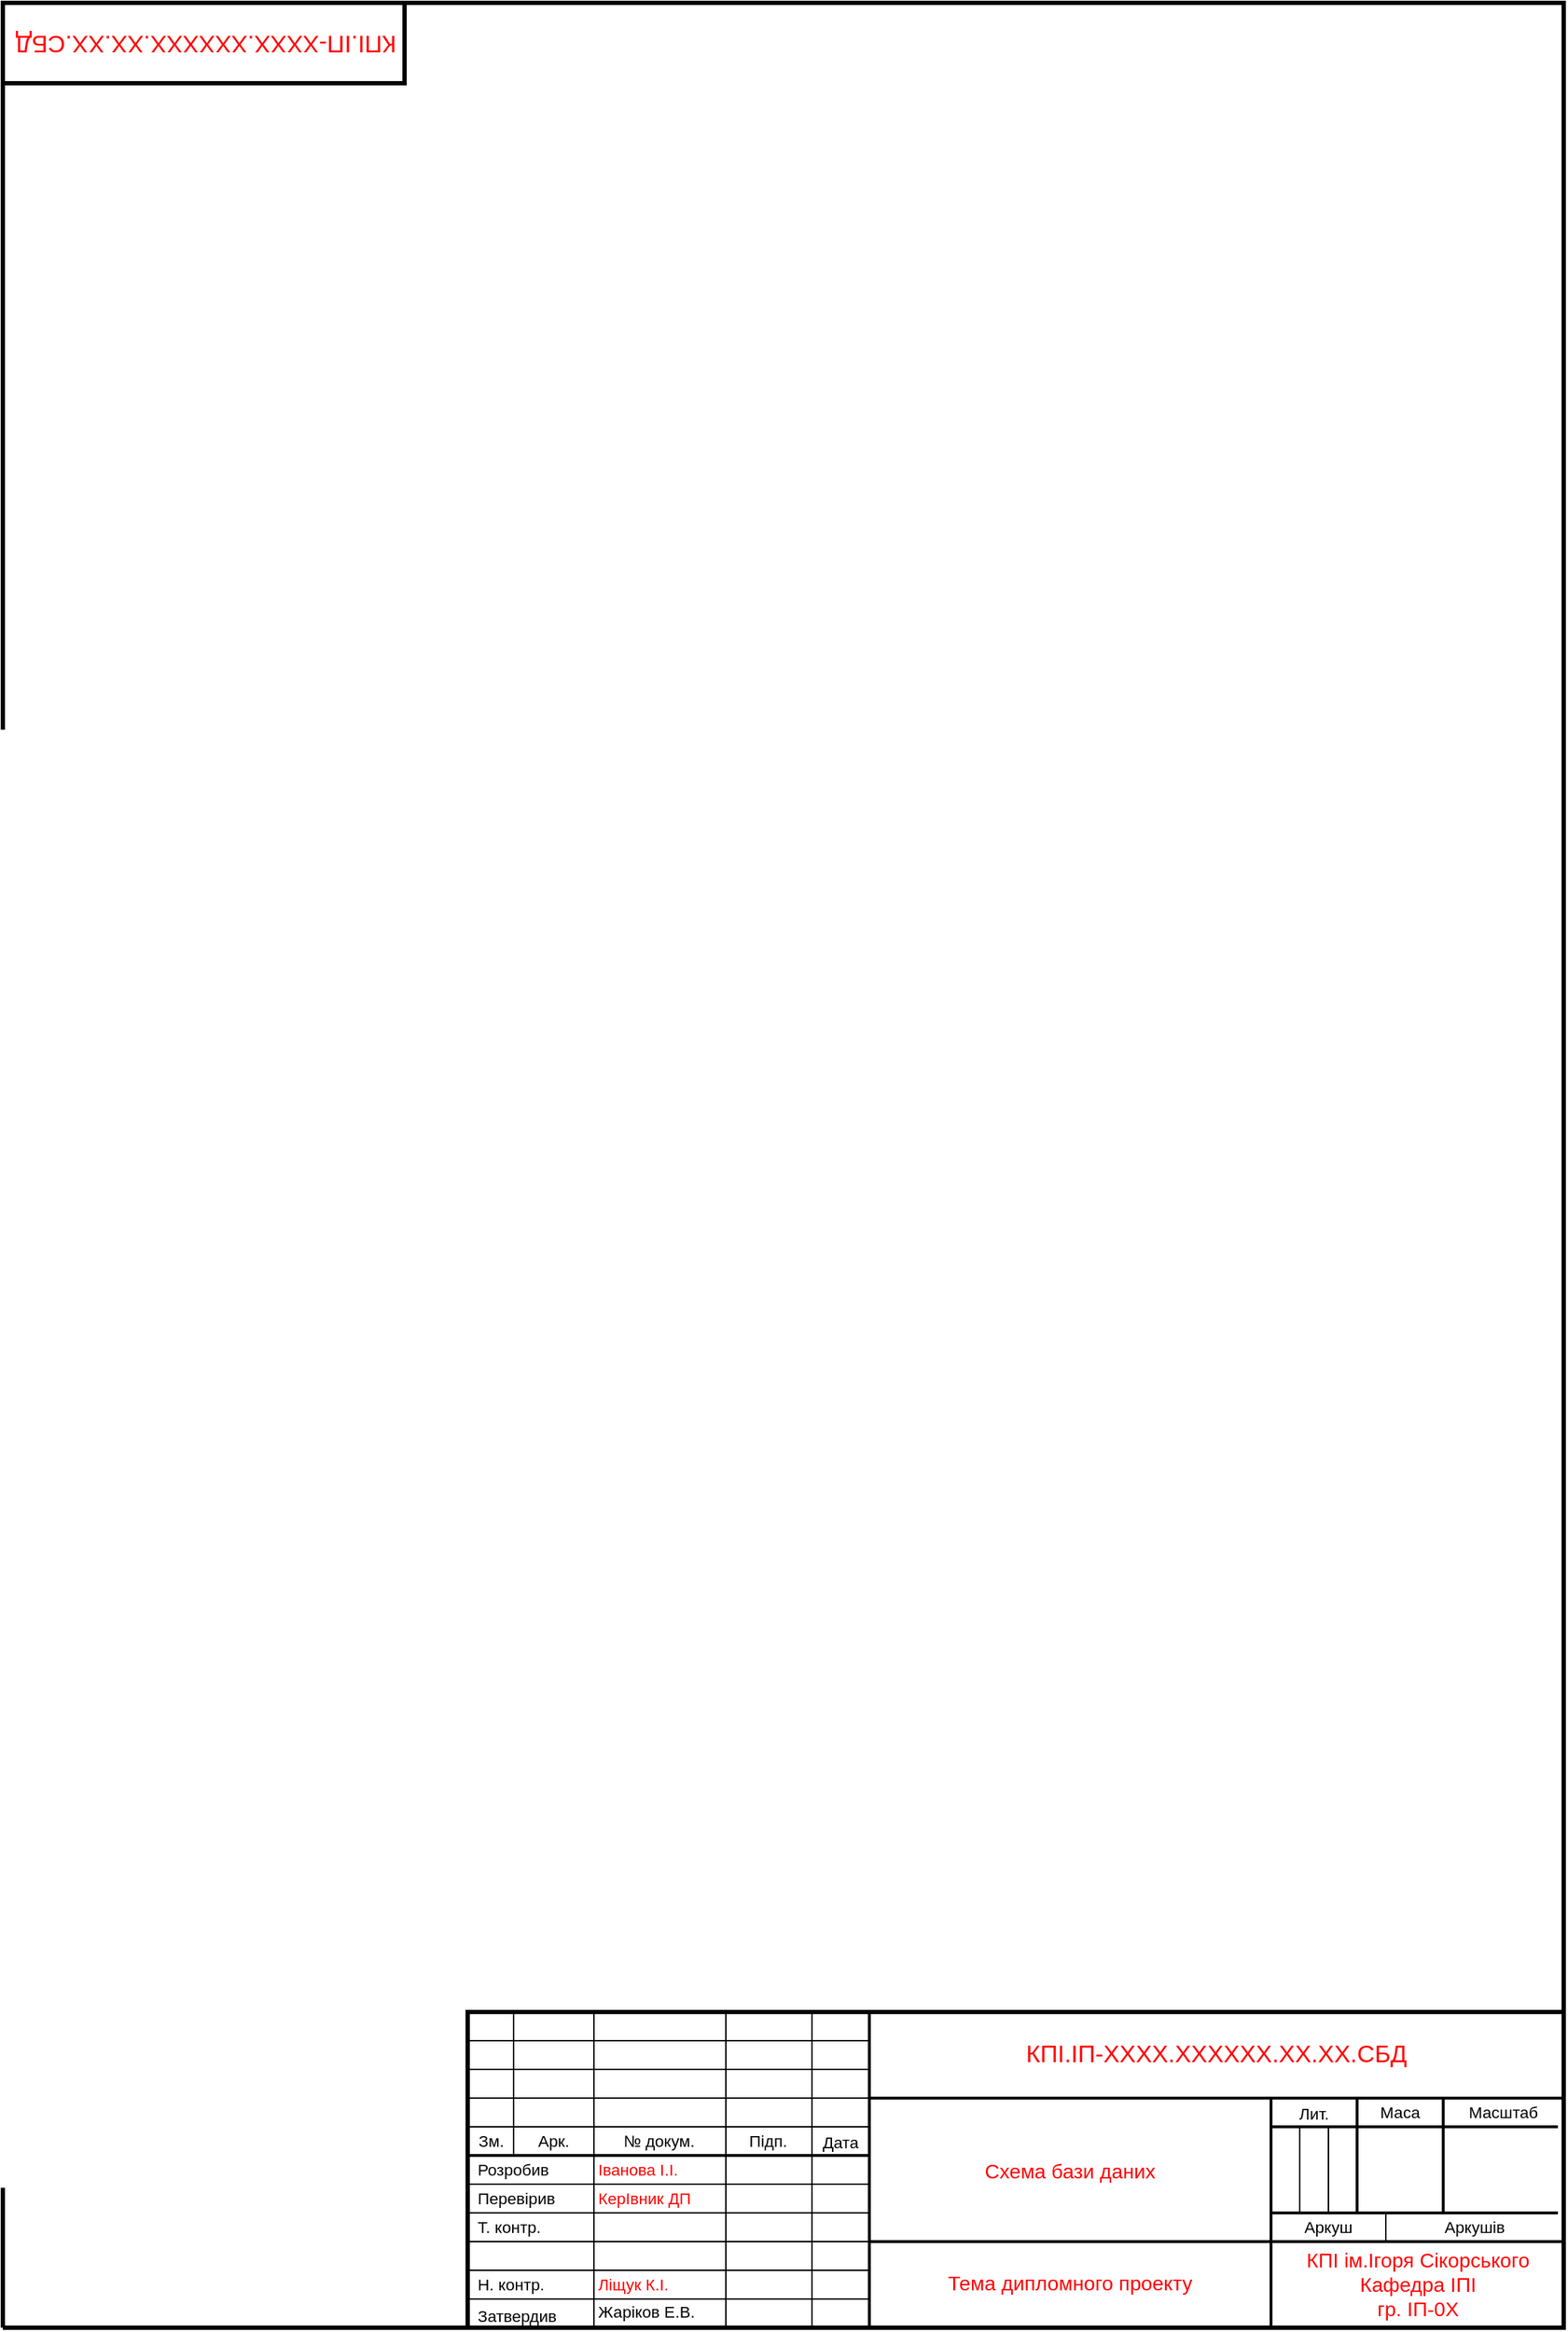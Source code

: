 <mxfile version="21.5.0" type="device">
  <diagram name="Page-1" id="Page-1">
    <mxGraphModel dx="-133" dy="614" grid="1" gridSize="10" guides="1" tooltips="1" connect="1" arrows="1" fold="1" page="1" pageScale="1" pageWidth="1169" pageHeight="1654" background="#ffffff" math="0" shadow="0">
      <root>
        <mxCell id="0" />
        <mxCell id="1" parent="0" />
        <UserObject label="" tags="Фон" id="QlbCRqY5D0lggtRaTzDb-93">
          <mxCell style="vsdxID=52;fillColor=none;gradientColor=none;shape=stencil(nZBLDoAgDERP0z3SIyjew0SURgSD+Lu9kMZoXLhwN9O+tukAlrNpJg1SzDH4QW/URgNYgZTkjA4UkwJUgGXng+6DX1zLfmoymdXo17xh5zmRJ6Q42BWCfc2oJfdAr+Yv+AP9Cb7OJ3H/2JG1HNGz/84klThPVCc=);strokeColor=#000000;strokeWidth=3;points=[];labelBackgroundColor=none;rounded=0;html=1;whiteSpace=wrap;" parent="1" vertex="1">
            <mxGeometry x="1227" y="14" width="1088" height="1620" as="geometry" />
          </mxCell>
        </UserObject>
        <UserObject label="&lt;div style=&quot;font-size: 1px&quot;&gt;&lt;/div&gt;" tags="Фон" id="2">
          <mxCell style="verticalAlign=middle;align=center;overflow=width;vsdxID=2;fillColor=none;gradientColor=none;shape=stencil(nZBLDoAgDERP0z3SIyjew0SURgSD+Lu9kMZoXLhwN9O+tukAlrNpJg1SzDH4QW/URgNYgZTkjA4UkwJUgGXng+6DX1zLfmoymdXo17xh5zmRJ6Q42BWCfc2oJfdAr+Yv+AP9Cb7OJ3H/2JG1HNGz/84klThPVCc=);strokeColor=#000000;strokeWidth=3;spacingTop=-1;spacingBottom=-1;spacingLeft=-1;spacingRight=-1;points=[];labelBackgroundColor=none;rounded=0;html=1;whiteSpace=wrap;fontStyle=0" parent="1" vertex="1">
            <mxGeometry x="1551" y="1414" width="764" height="220" as="geometry" />
          </mxCell>
        </UserObject>
        <UserObject label="" tags="Фон" id="53">
          <mxCell style="vsdxID=3;edgeStyle=none;startArrow=none;endArrow=none;startSize=5;endSize=5;strokeWidth=2;strokeColor=#000000;spacingTop=-1;spacingBottom=-1;spacingLeft=-1;spacingRight=-1;verticalAlign=middle;html=1;labelBackgroundColor=none;rounded=0;fontStyle=0" parent="1" edge="1">
            <mxGeometry relative="1" as="geometry">
              <Array as="points" />
              <mxPoint x="2315" y="1474" as="sourcePoint" />
              <mxPoint x="1831" y="1474" as="targetPoint" />
            </mxGeometry>
          </mxCell>
        </UserObject>
        <mxCell id="54" value="&lt;div style=&quot;font-size: 1px&quot;&gt;&lt;/div&gt;" style="text;vsdxID=3;edgeStyle=none;startArrow=none;endArrow=none;startSize=5;endSize=5;strokeWidth=2;strokeColor=none;spacingTop=-1;spacingBottom=-1;spacingLeft=-1;spacingRight=-1;verticalAlign=middle;html=1;labelBackgroundColor=none;rounded=0;align=center;overflow=width;fillColor=none;gradientColor=none;whiteSpace=wrap;;html=1;;rotation=0;fontStyle=0" parent="53" vertex="1">
          <mxGeometry width="484" height="1" relative="1" as="geometry">
            <mxPoint x="-242" y="-0.5" as="offset" />
          </mxGeometry>
        </mxCell>
        <UserObject label="" tags="Фон" id="55">
          <mxCell style="vsdxID=4;edgeStyle=none;startArrow=none;endArrow=none;startSize=5;endSize=5;strokeWidth=2;strokeColor=#000000;spacingTop=-1;spacingBottom=-1;spacingLeft=-1;spacingRight=-1;verticalAlign=middle;html=1;labelBackgroundColor=none;rounded=0;fontStyle=0" parent="1" edge="1">
            <mxGeometry relative="1" as="geometry">
              <Array as="points" />
              <mxPoint x="1831" y="1414" as="sourcePoint" />
              <mxPoint x="1831" y="1634" as="targetPoint" />
            </mxGeometry>
          </mxCell>
        </UserObject>
        <mxCell id="56" value="&lt;div style=&quot;font-size: 1px&quot;&gt;&lt;/div&gt;" style="text;vsdxID=4;edgeStyle=none;startArrow=none;endArrow=none;startSize=5;endSize=5;strokeWidth=2;strokeColor=none;spacingTop=-1;spacingBottom=-1;spacingLeft=-1;spacingRight=-1;verticalAlign=middle;html=1;labelBackgroundColor=none;rounded=0;align=center;overflow=width;fillColor=none;gradientColor=none;whiteSpace=wrap;;html=1;;rotation=270;fontStyle=0" parent="55" vertex="1">
          <mxGeometry width="220" height="1" relative="1" as="geometry">
            <mxPoint x="-110" y="-0.5" as="offset" />
          </mxGeometry>
        </mxCell>
        <UserObject label="&lt;div style=&quot;font-size: 1px&quot;&gt;&lt;/div&gt;" tags="Фон" id="57">
          <mxCell style="vsdxID=5;edgeStyle=none;startArrow=none;endArrow=none;startSize=5;endSize=5;strokeWidth=2;strokeColor=#000000;spacingTop=-1;spacingBottom=-1;spacingLeft=-1;spacingRight=-1;verticalAlign=middle;html=1;labelBackgroundColor=none;rounded=0;align=center;overflow=width;fontStyle=0" parent="1" edge="1">
            <mxGeometry relative="1" as="geometry">
              <mxPoint as="offset" />
              <Array as="points" />
              <mxPoint x="1831" y="1574" as="sourcePoint" />
              <mxPoint x="2315" y="1574" as="targetPoint" />
            </mxGeometry>
          </mxCell>
        </UserObject>
        <UserObject label="" tags="Фон" id="58">
          <mxCell style="vsdxID=6;edgeStyle=none;startArrow=none;endArrow=none;startSize=5;endSize=5;strokeWidth=2;strokeColor=#000000;spacingTop=-1;spacingBottom=-1;spacingLeft=-1;spacingRight=-1;verticalAlign=middle;html=1;labelBackgroundColor=none;rounded=0;fontStyle=0" parent="1" edge="1">
            <mxGeometry relative="1" as="geometry">
              <Array as="points" />
              <mxPoint x="2111" y="1474" as="sourcePoint" />
              <mxPoint x="2111" y="1634" as="targetPoint" />
            </mxGeometry>
          </mxCell>
        </UserObject>
        <mxCell id="59" value="&lt;div style=&quot;font-size: 1px&quot;&gt;&lt;/div&gt;" style="text;vsdxID=6;edgeStyle=none;startArrow=none;endArrow=none;startSize=5;endSize=5;strokeWidth=2;strokeColor=none;spacingTop=-1;spacingBottom=-1;spacingLeft=-1;spacingRight=-1;verticalAlign=middle;html=1;labelBackgroundColor=none;rounded=0;align=center;overflow=width;fillColor=none;gradientColor=none;whiteSpace=wrap;;html=1;;rotation=270;fontStyle=0" parent="58" vertex="1">
          <mxGeometry width="160" height="1" relative="1" as="geometry">
            <mxPoint x="-80" y="-0.5" as="offset" />
          </mxGeometry>
        </mxCell>
        <UserObject label="&lt;div style=&quot;font-size: 1px&quot;&gt;&lt;/div&gt;" tags="Фон" id="60">
          <mxCell style="vsdxID=7;edgeStyle=none;startArrow=none;endArrow=none;startSize=5;endSize=5;strokeWidth=2;strokeColor=#000000;spacingTop=-1;spacingBottom=-1;spacingLeft=-1;spacingRight=-1;verticalAlign=middle;html=1;labelBackgroundColor=none;rounded=0;align=center;overflow=width;fontStyle=0" parent="1" edge="1">
            <mxGeometry relative="1" as="geometry">
              <mxPoint as="offset" />
              <Array as="points" />
              <mxPoint x="2111" y="1494" as="sourcePoint" />
              <mxPoint x="2311" y="1494" as="targetPoint" />
            </mxGeometry>
          </mxCell>
        </UserObject>
        <UserObject label="&lt;div style=&quot;font-size: 1px&quot;&gt;&lt;/div&gt;" tags="Фон" id="61">
          <mxCell style="vsdxID=8;edgeStyle=none;startArrow=none;endArrow=none;startSize=5;endSize=5;strokeWidth=2;strokeColor=#000000;spacingTop=-1;spacingBottom=-1;spacingLeft=-1;spacingRight=-1;verticalAlign=middle;html=1;labelBackgroundColor=none;rounded=0;align=center;overflow=width;fontStyle=0" parent="1" edge="1">
            <mxGeometry relative="1" as="geometry">
              <mxPoint as="offset" />
              <Array as="points" />
              <mxPoint x="2111" y="1554" as="sourcePoint" />
              <mxPoint x="2311" y="1554" as="targetPoint" />
            </mxGeometry>
          </mxCell>
        </UserObject>
        <UserObject label="" tags="Фон" id="62">
          <mxCell style="vsdxID=9;edgeStyle=none;startArrow=none;endArrow=none;startSize=5;endSize=5;strokeColor=#000000;spacingTop=-1;spacingBottom=-1;spacingLeft=-1;spacingRight=-1;verticalAlign=middle;html=1;labelBackgroundColor=none;rounded=0;fontStyle=0" parent="1" edge="1">
            <mxGeometry relative="1" as="geometry">
              <Array as="points" />
              <mxPoint x="2131" y="1494" as="sourcePoint" />
              <mxPoint x="2131" y="1554" as="targetPoint" />
            </mxGeometry>
          </mxCell>
        </UserObject>
        <mxCell id="63" value="&lt;div style=&quot;font-size: 1px&quot;&gt;&lt;/div&gt;" style="text;vsdxID=9;edgeStyle=none;startArrow=none;endArrow=none;startSize=5;endSize=5;strokeColor=none;spacingTop=-1;spacingBottom=-1;spacingLeft=-1;spacingRight=-1;verticalAlign=middle;html=1;labelBackgroundColor=none;rounded=0;align=center;overflow=width;fillColor=none;gradientColor=none;whiteSpace=wrap;;html=1;;rotation=270;fontStyle=0" parent="62" vertex="1">
          <mxGeometry width="60" height="1" relative="1" as="geometry">
            <mxPoint x="-30" y="-0.5" as="offset" />
          </mxGeometry>
        </mxCell>
        <UserObject label="" tags="Фон" id="64">
          <mxCell style="vsdxID=10;edgeStyle=none;startArrow=none;endArrow=none;startSize=5;endSize=5;strokeColor=#000000;spacingTop=-1;spacingBottom=-1;spacingLeft=-1;spacingRight=-1;verticalAlign=middle;html=1;labelBackgroundColor=none;rounded=0;fontStyle=0" parent="1" edge="1">
            <mxGeometry relative="1" as="geometry">
              <Array as="points" />
              <mxPoint x="2151" y="1494" as="sourcePoint" />
              <mxPoint x="2151" y="1554" as="targetPoint" />
            </mxGeometry>
          </mxCell>
        </UserObject>
        <mxCell id="65" value="&lt;div style=&quot;font-size: 1px&quot;&gt;&lt;/div&gt;" style="text;vsdxID=10;edgeStyle=none;startArrow=none;endArrow=none;startSize=5;endSize=5;strokeColor=none;spacingTop=-1;spacingBottom=-1;spacingLeft=-1;spacingRight=-1;verticalAlign=middle;html=1;labelBackgroundColor=none;rounded=0;align=center;overflow=width;fillColor=none;gradientColor=none;whiteSpace=wrap;;html=1;;rotation=270;fontStyle=0" parent="64" vertex="1">
          <mxGeometry width="60" height="1" relative="1" as="geometry">
            <mxPoint x="-30" y="-0.5" as="offset" />
          </mxGeometry>
        </mxCell>
        <UserObject label="" tags="Фон" id="66">
          <mxCell style="vsdxID=11;edgeStyle=none;startArrow=none;endArrow=none;startSize=5;endSize=5;strokeWidth=2;strokeColor=#000000;spacingTop=-1;spacingBottom=-1;spacingLeft=-1;spacingRight=-1;verticalAlign=middle;html=1;labelBackgroundColor=none;rounded=0;fontStyle=0" parent="1" edge="1">
            <mxGeometry relative="1" as="geometry">
              <Array as="points" />
              <mxPoint x="2171" y="1474" as="sourcePoint" />
              <mxPoint x="2171" y="1554" as="targetPoint" />
            </mxGeometry>
          </mxCell>
        </UserObject>
        <mxCell id="67" value="&lt;div style=&quot;font-size: 1px&quot;&gt;&lt;/div&gt;" style="text;vsdxID=11;edgeStyle=none;startArrow=none;endArrow=none;startSize=5;endSize=5;strokeWidth=2;strokeColor=none;spacingTop=-1;spacingBottom=-1;spacingLeft=-1;spacingRight=-1;verticalAlign=middle;html=1;labelBackgroundColor=none;rounded=0;align=center;overflow=width;fillColor=none;gradientColor=none;whiteSpace=wrap;;html=1;;rotation=270;fontStyle=0" parent="66" vertex="1">
          <mxGeometry width="80" height="1" relative="1" as="geometry">
            <mxPoint x="-40" y="-0.5" as="offset" />
          </mxGeometry>
        </mxCell>
        <UserObject label="" tags="Фон" id="68">
          <mxCell style="vsdxID=12;edgeStyle=none;startArrow=none;endArrow=none;startSize=5;endSize=5;strokeWidth=2;strokeColor=#000000;spacingTop=-1;spacingBottom=-1;spacingLeft=-1;spacingRight=-1;verticalAlign=middle;html=1;labelBackgroundColor=none;rounded=0;fontStyle=0" parent="1" edge="1">
            <mxGeometry relative="1" as="geometry">
              <Array as="points" />
              <mxPoint x="2231" y="1474" as="sourcePoint" />
              <mxPoint x="2231" y="1554" as="targetPoint" />
            </mxGeometry>
          </mxCell>
        </UserObject>
        <mxCell id="69" value="&lt;div style=&quot;font-size: 1px&quot;&gt;&lt;/div&gt;" style="text;vsdxID=12;edgeStyle=none;startArrow=none;endArrow=none;startSize=5;endSize=5;strokeWidth=2;strokeColor=none;spacingTop=-1;spacingBottom=-1;spacingLeft=-1;spacingRight=-1;verticalAlign=middle;html=1;labelBackgroundColor=none;rounded=0;align=center;overflow=width;fillColor=none;gradientColor=none;whiteSpace=wrap;;html=1;;rotation=270;fontStyle=0" parent="68" vertex="1">
          <mxGeometry width="80" height="1" relative="1" as="geometry">
            <mxPoint x="-40" y="-0.5" as="offset" />
          </mxGeometry>
        </mxCell>
        <UserObject label="" tags="Фон" id="70">
          <mxCell style="vsdxID=13;edgeStyle=none;startArrow=none;endArrow=none;startSize=5;endSize=5;strokeColor=#000000;spacingTop=-1;spacingBottom=-1;spacingLeft=-1;spacingRight=-1;verticalAlign=middle;html=1;labelBackgroundColor=none;rounded=0;fontStyle=0" parent="1" edge="1">
            <mxGeometry relative="1" as="geometry">
              <Array as="points" />
              <mxPoint x="2191" y="1554" as="sourcePoint" />
              <mxPoint x="2191" y="1574" as="targetPoint" />
            </mxGeometry>
          </mxCell>
        </UserObject>
        <mxCell id="71" value="&lt;div style=&quot;font-size: 1px&quot;&gt;&lt;/div&gt;" style="text;vsdxID=13;edgeStyle=none;startArrow=none;endArrow=none;startSize=5;endSize=5;strokeColor=none;spacingTop=-1;spacingBottom=-1;spacingLeft=-1;spacingRight=-1;verticalAlign=middle;html=1;labelBackgroundColor=none;rounded=0;align=center;overflow=width;fillColor=none;gradientColor=none;whiteSpace=wrap;;html=1;;rotation=270;fontStyle=0" parent="70" vertex="1">
          <mxGeometry width="20" height="1" relative="1" as="geometry">
            <mxPoint x="-10" y="-0.5" as="offset" />
          </mxGeometry>
        </mxCell>
        <UserObject label="" tags="Фон" id="72">
          <mxCell style="vsdxID=14;edgeStyle=none;startArrow=none;endArrow=none;startSize=5;endSize=5;strokeColor=#000000;spacingTop=-1;spacingBottom=-1;spacingLeft=-1;spacingRight=-1;verticalAlign=middle;html=1;labelBackgroundColor=none;rounded=0;fontStyle=0" parent="1" edge="1">
            <mxGeometry relative="1" as="geometry">
              <Array as="points" />
              <mxPoint x="1791" y="1414" as="sourcePoint" />
              <mxPoint x="1791" y="1634" as="targetPoint" />
            </mxGeometry>
          </mxCell>
        </UserObject>
        <mxCell id="73" value="&lt;div style=&quot;font-size: 1px&quot;&gt;&lt;/div&gt;" style="text;vsdxID=14;edgeStyle=none;startArrow=none;endArrow=none;startSize=5;endSize=5;strokeColor=none;spacingTop=-1;spacingBottom=-1;spacingLeft=-1;spacingRight=-1;verticalAlign=middle;html=1;labelBackgroundColor=none;rounded=0;align=center;overflow=width;fillColor=none;gradientColor=none;whiteSpace=wrap;;html=1;;rotation=270;fontStyle=0" parent="72" vertex="1">
          <mxGeometry width="220" height="1" relative="1" as="geometry">
            <mxPoint x="-110" y="-0.5" as="offset" />
          </mxGeometry>
        </mxCell>
        <UserObject label="" tags="Фон" id="74">
          <mxCell style="vsdxID=15;edgeStyle=none;startArrow=none;endArrow=none;startSize=5;endSize=5;strokeColor=#000000;spacingTop=-1;spacingBottom=-1;spacingLeft=-1;spacingRight=-1;verticalAlign=middle;html=1;labelBackgroundColor=none;rounded=0;fontStyle=0" parent="1" edge="1">
            <mxGeometry relative="1" as="geometry">
              <Array as="points" />
              <mxPoint x="1731" y="1414" as="sourcePoint" />
              <mxPoint x="1731" y="1634" as="targetPoint" />
            </mxGeometry>
          </mxCell>
        </UserObject>
        <mxCell id="75" value="&lt;div style=&quot;font-size: 1px&quot;&gt;&lt;/div&gt;" style="text;vsdxID=15;edgeStyle=none;startArrow=none;endArrow=none;startSize=5;endSize=5;strokeColor=none;spacingTop=-1;spacingBottom=-1;spacingLeft=-1;spacingRight=-1;verticalAlign=middle;html=1;labelBackgroundColor=none;rounded=0;align=center;overflow=width;fillColor=none;gradientColor=none;whiteSpace=wrap;;html=1;;rotation=270;fontStyle=0" parent="74" vertex="1">
          <mxGeometry width="220" height="1" relative="1" as="geometry">
            <mxPoint x="-110" y="-0.5" as="offset" />
          </mxGeometry>
        </mxCell>
        <UserObject label="" tags="Фон" id="76">
          <mxCell style="vsdxID=16;edgeStyle=none;startArrow=none;endArrow=none;startSize=5;endSize=5;strokeColor=#000000;spacingTop=-1;spacingBottom=-1;spacingLeft=-1;spacingRight=-1;verticalAlign=middle;html=1;labelBackgroundColor=none;rounded=0;fontStyle=0" parent="1" edge="1">
            <mxGeometry relative="1" as="geometry">
              <Array as="points" />
              <mxPoint x="1639" y="1414" as="sourcePoint" />
              <mxPoint x="1639" y="1634" as="targetPoint" />
            </mxGeometry>
          </mxCell>
        </UserObject>
        <mxCell id="77" value="&lt;div style=&quot;font-size: 1px&quot;&gt;&lt;/div&gt;" style="text;vsdxID=16;edgeStyle=none;startArrow=none;endArrow=none;startSize=5;endSize=5;strokeColor=none;spacingTop=-1;spacingBottom=-1;spacingLeft=-1;spacingRight=-1;verticalAlign=middle;html=1;labelBackgroundColor=none;rounded=0;align=center;overflow=width;fillColor=none;gradientColor=none;whiteSpace=wrap;;html=1;;rotation=270;fontStyle=0" parent="76" vertex="1">
          <mxGeometry width="220" height="1" relative="1" as="geometry">
            <mxPoint x="-110" y="-0.5" as="offset" />
          </mxGeometry>
        </mxCell>
        <UserObject label="" tags="Фон" id="78">
          <mxCell style="vsdxID=17;edgeStyle=none;startArrow=none;endArrow=none;startSize=5;endSize=5;strokeColor=#000000;spacingTop=-1;spacingBottom=-1;spacingLeft=-1;spacingRight=-1;verticalAlign=middle;html=1;labelBackgroundColor=none;rounded=0;fontStyle=0" parent="1" edge="1">
            <mxGeometry relative="1" as="geometry">
              <Array as="points" />
              <mxPoint x="1583" y="1414" as="sourcePoint" />
              <mxPoint x="1583" y="1514" as="targetPoint" />
            </mxGeometry>
          </mxCell>
        </UserObject>
        <mxCell id="79" value="&lt;div style=&quot;font-size: 1px&quot;&gt;&lt;/div&gt;" style="text;vsdxID=17;edgeStyle=none;startArrow=none;endArrow=none;startSize=5;endSize=5;strokeColor=none;spacingTop=-1;spacingBottom=-1;spacingLeft=-1;spacingRight=-1;verticalAlign=middle;html=1;labelBackgroundColor=none;rounded=0;align=center;overflow=width;fillColor=none;gradientColor=none;whiteSpace=wrap;;html=1;;rotation=270;fontStyle=0" parent="78" vertex="1">
          <mxGeometry width="100" height="1" relative="1" as="geometry">
            <mxPoint x="-50" y="-0.5" as="offset" />
          </mxGeometry>
        </mxCell>
        <UserObject label="&lt;div style=&quot;font-size: 1px&quot;&gt;&lt;/div&gt;" tags="Фон" id="80">
          <mxCell style="vsdxID=18;edgeStyle=none;startArrow=none;endArrow=none;startSize=5;endSize=5;strokeColor=#000000;spacingTop=-1;spacingBottom=-1;spacingLeft=-1;spacingRight=-1;verticalAlign=middle;html=1;labelBackgroundColor=none;rounded=0;align=center;overflow=width;fontStyle=0" parent="1" edge="1">
            <mxGeometry relative="1" as="geometry">
              <mxPoint as="offset" />
              <Array as="points" />
              <mxPoint x="1551" y="1434" as="sourcePoint" />
              <mxPoint x="1831" y="1434" as="targetPoint" />
            </mxGeometry>
          </mxCell>
        </UserObject>
        <UserObject label="&lt;div style=&quot;font-size: 1px&quot;&gt;&lt;/div&gt;" tags="Фон" id="81">
          <mxCell style="vsdxID=19;edgeStyle=none;startArrow=none;endArrow=none;startSize=5;endSize=5;strokeColor=#000000;spacingTop=-1;spacingBottom=-1;spacingLeft=-1;spacingRight=-1;verticalAlign=middle;html=1;labelBackgroundColor=none;rounded=0;align=center;overflow=width;fontStyle=0" parent="1" edge="1">
            <mxGeometry relative="1" as="geometry">
              <mxPoint as="offset" />
              <Array as="points" />
              <mxPoint x="1551" y="1454" as="sourcePoint" />
              <mxPoint x="1831" y="1454" as="targetPoint" />
            </mxGeometry>
          </mxCell>
        </UserObject>
        <UserObject label="&lt;div style=&quot;font-size: 1px&quot;&gt;&lt;/div&gt;" tags="Фон" id="82">
          <mxCell style="vsdxID=20;edgeStyle=none;startArrow=none;endArrow=none;startSize=5;endSize=5;strokeColor=#000000;spacingTop=-1;spacingBottom=-1;spacingLeft=-1;spacingRight=-1;verticalAlign=middle;html=1;labelBackgroundColor=none;rounded=0;align=center;overflow=width;fontStyle=0" parent="1" edge="1">
            <mxGeometry relative="1" as="geometry">
              <mxPoint as="offset" />
              <Array as="points" />
              <mxPoint x="1551" y="1474" as="sourcePoint" />
              <mxPoint x="1831" y="1474" as="targetPoint" />
            </mxGeometry>
          </mxCell>
        </UserObject>
        <UserObject label="&lt;div style=&quot;font-size: 1px&quot;&gt;&lt;/div&gt;" tags="Фон" id="83">
          <mxCell style="vsdxID=21;edgeStyle=none;startArrow=none;endArrow=none;startSize=5;endSize=5;strokeColor=#000000;spacingTop=-1;spacingBottom=-1;spacingLeft=-1;spacingRight=-1;verticalAlign=middle;html=1;labelBackgroundColor=none;rounded=0;align=center;overflow=width;fontStyle=0" parent="1" edge="1">
            <mxGeometry relative="1" as="geometry">
              <mxPoint as="offset" />
              <Array as="points" />
              <mxPoint x="1551" y="1494" as="sourcePoint" />
              <mxPoint x="1831" y="1494" as="targetPoint" />
            </mxGeometry>
          </mxCell>
        </UserObject>
        <UserObject label="" tags="Фон" id="84">
          <mxCell style="vsdxID=22;edgeStyle=none;startArrow=none;endArrow=none;startSize=5;endSize=5;strokeWidth=2;strokeColor=#000000;spacingTop=-1;spacingBottom=-1;spacingLeft=-1;spacingRight=-1;verticalAlign=middle;html=1;labelBackgroundColor=none;rounded=0;fontStyle=0" parent="1" edge="1">
            <mxGeometry relative="1" as="geometry">
              <Array as="points" />
              <mxPoint x="1831" y="1514" as="sourcePoint" />
              <mxPoint x="1551" y="1514" as="targetPoint" />
            </mxGeometry>
          </mxCell>
        </UserObject>
        <mxCell id="85" value="&lt;div style=&quot;font-size: 1px&quot;&gt;&lt;/div&gt;" style="text;vsdxID=22;edgeStyle=none;startArrow=none;endArrow=none;startSize=5;endSize=5;strokeWidth=2;strokeColor=none;spacingTop=-1;spacingBottom=-1;spacingLeft=-1;spacingRight=-1;verticalAlign=middle;html=1;labelBackgroundColor=none;rounded=0;align=center;overflow=width;fillColor=none;gradientColor=none;whiteSpace=wrap;;html=1;;rotation=0;fontStyle=0" parent="84" vertex="1">
          <mxGeometry width="280" height="1" relative="1" as="geometry">
            <mxPoint x="-140" y="-0.5" as="offset" />
          </mxGeometry>
        </mxCell>
        <UserObject label="" tags="Фон" id="87">
          <mxCell style="vsdxID=24;edgeStyle=none;startArrow=none;endArrow=none;startSize=5;endSize=5;strokeColor=#000000;spacingTop=-1;spacingBottom=-1;spacingLeft=-1;spacingRight=-1;verticalAlign=middle;html=1;labelBackgroundColor=none;rounded=0;fontStyle=0" parent="1" edge="1">
            <mxGeometry relative="1" as="geometry">
              <Array as="points" />
              <mxPoint x="1831" y="1554" as="sourcePoint" />
              <mxPoint x="1551" y="1554" as="targetPoint" />
            </mxGeometry>
          </mxCell>
        </UserObject>
        <mxCell id="88" value="&lt;div style=&quot;font-size: 1px&quot;&gt;&lt;/div&gt;" style="text;vsdxID=24;edgeStyle=none;startArrow=none;endArrow=none;startSize=5;endSize=5;strokeColor=none;spacingTop=-1;spacingBottom=-1;spacingLeft=-1;spacingRight=-1;verticalAlign=middle;html=1;labelBackgroundColor=none;rounded=0;align=center;overflow=width;fillColor=none;gradientColor=none;whiteSpace=wrap;;html=1;;rotation=0;fontStyle=0" parent="87" vertex="1">
          <mxGeometry width="280" height="1" relative="1" as="geometry">
            <mxPoint x="-140" y="-0.5" as="offset" />
          </mxGeometry>
        </mxCell>
        <UserObject label="&lt;div style=&quot;font-size: 1px&quot;&gt;&lt;/div&gt;" tags="Фон" id="89">
          <mxCell style="vsdxID=25;edgeStyle=none;startArrow=none;endArrow=none;startSize=5;endSize=5;strokeColor=#000000;spacingTop=-1;spacingBottom=-1;spacingLeft=-1;spacingRight=-1;verticalAlign=middle;html=1;labelBackgroundColor=none;rounded=0;align=center;overflow=width;fontStyle=0" parent="1" edge="1">
            <mxGeometry relative="1" as="geometry">
              <mxPoint as="offset" />
              <Array as="points" />
              <mxPoint x="1551" y="1574" as="sourcePoint" />
              <mxPoint x="1831" y="1574" as="targetPoint" />
            </mxGeometry>
          </mxCell>
        </UserObject>
        <UserObject label="" tags="Фон" id="90">
          <mxCell style="vsdxID=26;edgeStyle=none;startArrow=none;endArrow=none;startSize=5;endSize=5;strokeColor=#000000;spacingTop=-1;spacingBottom=-1;spacingLeft=-1;spacingRight=-1;verticalAlign=middle;html=1;labelBackgroundColor=none;rounded=0;fontStyle=0" parent="1" edge="1">
            <mxGeometry relative="1" as="geometry">
              <Array as="points" />
              <mxPoint x="1831" y="1594" as="sourcePoint" />
              <mxPoint x="1551" y="1594" as="targetPoint" />
            </mxGeometry>
          </mxCell>
        </UserObject>
        <mxCell id="91" value="&lt;div style=&quot;font-size: 1px&quot;&gt;&lt;/div&gt;" style="text;vsdxID=26;edgeStyle=none;startArrow=none;endArrow=none;startSize=5;endSize=5;strokeColor=none;spacingTop=-1;spacingBottom=-1;spacingLeft=-1;spacingRight=-1;verticalAlign=middle;html=1;labelBackgroundColor=none;rounded=0;align=center;overflow=width;fillColor=none;gradientColor=none;whiteSpace=wrap;;html=1;;rotation=0;fontStyle=0" parent="90" vertex="1">
          <mxGeometry width="280" height="1" relative="1" as="geometry">
            <mxPoint x="-140" y="-0.5" as="offset" />
          </mxGeometry>
        </mxCell>
        <UserObject label="&lt;div style=&quot;font-size: 1px&quot;&gt;&lt;font style=&quot;font-size:14.11px;font-family:Arial;color:#ff0000;direction:ltr;letter-spacing:0px;line-height:120%;opacity:1&quot;&gt;&lt;span&gt;Тема дипломного проекту&lt;br&gt;&lt;/span&gt;&lt;/font&gt;&lt;/div&gt;" tags="Фон" id="3">
          <mxCell style="verticalAlign=middle;align=center;overflow=width;vsdxID=28;fillColor=none;gradientColor=none;shape=stencil(nZBLDoAgDERP0z3SIyjew0SURgSD+Lu9kMZoXLhwN9O+tukAlrNpJg1SzDH4QW/URgNYgZTkjA4UkwJUgGXng+6DX1zLfmoymdXo17xh5zmRJ6Q42BWCfc2oJfdAr+Yv+AP9Cb7OJ3H/2JG1HNGz/84klThPVCc=);strokeColor=none;spacingTop=-1;spacingBottom=-1;spacingLeft=-1;spacingRight=-1;points=[];labelBackgroundColor=none;rounded=0;html=1;whiteSpace=wrap;fontStyle=0" parent="1" vertex="1">
            <mxGeometry x="1831" y="1574" width="280" height="57" as="geometry" />
          </mxCell>
        </UserObject>
        <UserObject label="&lt;div style=&quot;font-size: 1px&quot;&gt;&lt;p style=&quot;text-align:center;margin-left:0;margin-right:0;margin-top:0px;margin-bottom:0px;text-indent:0;vertical-align:middle;direction:ltr;&quot;&gt;&lt;font style=&quot;font-size:16.93px;font-family:Arial;color:#ff0000;direction:ltr;letter-spacing:0px;line-height:120%;opacity:1&quot;&gt;&lt;span&gt;КПІ.ІП-ХХХХ.ХХХХХХ.ХХ.ХХ&lt;/span&gt;&lt;/font&gt;&lt;font style=&quot;font-size:16.93px;font-family:Arial;color:#ff0000;direction:ltr;letter-spacing:0px;line-height:120%;opacity:1&quot;&gt;&lt;span&gt;.&lt;/span&gt;&lt;/font&gt;&lt;font style=&quot;font-size:16.93px;font-family:Arial;color:#ff0000;direction:ltr;letter-spacing:0px;line-height:120%;opacity:1&quot;&gt;&lt;span&gt;СБД&lt;/span&gt;&lt;/font&gt;&lt;font style=&quot;font-size:16.93px;font-family:Arial;color:#ff0000;direction:ltr;letter-spacing:0px;line-height:120%;opacity:1&quot;&gt;&lt;span&gt;&lt;br&gt;&lt;/span&gt;&lt;/font&gt;&lt;/p&gt;&lt;/div&gt;" tags="Фон" id="4">
          <mxCell style="verticalAlign=middle;align=center;overflow=width;vsdxID=29;fillColor=none;gradientColor=none;shape=stencil(nZBLDoAgDERP0z3SIyjew0SURgSD+Lu9kMZoXLhwN9O+tukAlrNpJg1SzDH4QW/URgNYgZTkjA4UkwJUgGXng+6DX1zLfmoymdXo17xh5zmRJ6Q42BWCfc2oJfdAr+Yv+AP9Cb7OJ3H/2JG1HNGz/84klThPVCc=);strokeColor=none;spacingTop=-1;spacingBottom=-1;spacingLeft=-1;spacingRight=-1;points=[];labelBackgroundColor=none;rounded=0;html=1;whiteSpace=wrap;fontStyle=0" parent="1" vertex="1">
            <mxGeometry x="1831" y="1414" width="484" height="60" as="geometry" />
          </mxCell>
        </UserObject>
        <UserObject label="&lt;div style=&quot;font-size: 1px&quot;&gt;&lt;font style=&quot;font-size:14.11px;font-family:Arial;color:#FF0000;direction:ltr;letter-spacing:0px;line-height:120%;opacity:1&quot;&gt;&lt;span&gt;Схема бази даних&lt;br&gt;&lt;/span&gt;&lt;/font&gt;&lt;/div&gt;" tags="Фон" id="5">
          <mxCell style="verticalAlign=middle;align=center;overflow=width;vsdxID=30;fillColor=none;gradientColor=none;shape=stencil(nZBLDoAgDERP0z3SIyjew0SURgSD+Lu9kMZoXLhwN9O+tukAlrNpJg1SzDH4QW/URgNYgZTkjA4UkwJUgGXng+6DX1zLfmoymdXo17xh5zmRJ6Q42BWCfc2oJfdAr+Yv+AP9Cb7OJ3H/2JG1HNGz/84klThPVCc=);strokeColor=none;spacingTop=-1;spacingBottom=-1;spacingLeft=-1;spacingRight=-1;points=[];labelBackgroundColor=none;rounded=0;html=1;whiteSpace=wrap;fontStyle=0" parent="1" vertex="1">
            <mxGeometry x="1831" y="1476" width="280" height="98" as="geometry" />
          </mxCell>
        </UserObject>
        <UserObject label="&lt;div style=&quot;font-size: 1px&quot;&gt;&lt;font style=&quot;font-size:11.29px;font-family:Arial;color:#000000;direction:ltr;letter-spacing:0px;line-height:120%;opacity:1&quot;&gt;&lt;span&gt;Лит.&lt;br&gt;&lt;/span&gt;&lt;/font&gt;&lt;/div&gt;" tags="Фон" id="6">
          <mxCell style="verticalAlign=middle;align=center;overflow=width;vsdxID=31;fillColor=none;gradientColor=none;shape=stencil(nZBLDoAgDERP0z3SIyjew0SURgSD+Lu9kMZoXLhwN9O+tukAlrNpJg1SzDH4QW/URgNYgZTkjA4UkwJUgGXng+6DX1zLfmoymdXo17xh5zmRJ6Q42BWCfc2oJfdAr+Yv+AP9Cb7OJ3H/2JG1HNGz/84klThPVCc=);strokeColor=none;spacingTop=-1;spacingBottom=-1;spacingLeft=-1;spacingRight=-1;points=[];labelBackgroundColor=none;rounded=0;html=1;whiteSpace=wrap;fontStyle=0" parent="1" vertex="1">
            <mxGeometry x="2111" y="1474" width="60" height="21" as="geometry" />
          </mxCell>
        </UserObject>
        <UserObject label="&lt;div style=&quot;font-size: 1px&quot;&gt;&lt;font style=&quot;font-size:11.29px;font-family:Arial;color:#000000;direction:ltr;letter-spacing:0px;line-height:120%;opacity:1&quot;&gt;&lt;span&gt;Маса&lt;br&gt;&lt;/span&gt;&lt;/font&gt;&lt;/div&gt;" tags="Фон" id="7">
          <mxCell style="verticalAlign=middle;align=center;overflow=width;vsdxID=32;fillColor=none;gradientColor=none;shape=stencil(nZBLDoAgDERP0z3SIyjew0SURgSD+Lu9kMZoXLhwN9O+tukAlrNpJg1SzDH4QW/URgNYgZTkjA4UkwJUgGXng+6DX1zLfmoymdXo17xh5zmRJ6Q42BWCfc2oJfdAr+Yv+AP9Cb7OJ3H/2JG1HNGz/84klThPVCc=);strokeColor=none;spacingTop=-1;spacingBottom=-1;spacingLeft=-1;spacingRight=-1;points=[];labelBackgroundColor=none;rounded=0;html=1;whiteSpace=wrap;fontStyle=0" parent="1" vertex="1">
            <mxGeometry x="2171" y="1474" width="60" height="20" as="geometry" />
          </mxCell>
        </UserObject>
        <UserObject label="&lt;div style=&quot;font-size: 1px&quot;&gt;&lt;font style=&quot;font-size:11.29px;font-family:Arial;color:#000000;direction:ltr;letter-spacing:0px;line-height:120%;opacity:1&quot;&gt;&lt;span&gt;Масштаб&lt;br&gt;&lt;/span&gt;&lt;/font&gt;&lt;/div&gt;" tags="Фон" id="8">
          <mxCell style="verticalAlign=middle;align=center;overflow=width;vsdxID=33;fillColor=none;gradientColor=none;shape=stencil(nZBLDoAgDERP0z3SIyjew0SURgSD+Lu9kMZoXLhwN9O+tukAlrNpJg1SzDH4QW/URgNYgZTkjA4UkwJUgGXng+6DX1zLfmoymdXo17xh5zmRJ6Q42BWCfc2oJfdAr+Yv+AP9Cb7OJ3H/2JG1HNGz/84klThPVCc=);strokeColor=none;spacingTop=-1;spacingBottom=-1;spacingLeft=-1;spacingRight=-1;points=[];labelBackgroundColor=none;rounded=0;html=1;whiteSpace=wrap;fontStyle=0" parent="1" vertex="1">
            <mxGeometry x="2231" y="1474" width="84" height="20" as="geometry" />
          </mxCell>
        </UserObject>
        <UserObject label="&lt;div style=&quot;font-size: 1px&quot;&gt;&lt;font style=&quot;font-size:11.29px;font-family:Arial;color:#000000;direction:ltr;letter-spacing:0px;line-height:120%;opacity:1&quot;&gt;&lt;span&gt;Аркуш&lt;br&gt;&lt;/span&gt;&lt;/font&gt;&lt;/div&gt;" tags="Фон" id="10">
          <mxCell style="verticalAlign=middle;align=center;overflow=width;vsdxID=35;fillColor=none;gradientColor=none;shape=stencil(nZBLDoAgDERP0z3SIyjew0SURgSD+Lu9kMZoXLhwN9O+tukAlrNpJg1SzDH4QW/URgNYgZTkjA4UkwJUgGXng+6DX1zLfmoymdXo17xh5zmRJ6Q42BWCfc2oJfdAr+Yv+AP9Cb7OJ3H/2JG1HNGz/84klThPVCc=);strokeColor=none;spacingTop=-1;spacingBottom=-1;spacingLeft=-1;spacingRight=-1;points=[];labelBackgroundColor=none;rounded=0;html=1;whiteSpace=wrap;fontStyle=0" parent="1" vertex="1">
            <mxGeometry x="2111" y="1554" width="80" height="20" as="geometry" />
          </mxCell>
        </UserObject>
        <UserObject label="&lt;div style=&quot;font-size: 1px&quot;&gt;&lt;font style=&quot;font-size:11.29px;font-family:Arial;color:#000000;direction:ltr;letter-spacing:0px;line-height:120%;opacity:1&quot;&gt;&lt;span&gt;Аркушів&lt;br&gt;&lt;/span&gt;&lt;/font&gt;&lt;/div&gt;" tags="Фон" id="11">
          <mxCell style="verticalAlign=middle;align=center;overflow=width;vsdxID=36;fillColor=none;gradientColor=none;shape=stencil(nZBLDoAgDERP0z3SIyjew0SURgSD+Lu9kMZoXLhwN9O+tukAlrNpJg1SzDH4QW/URgNYgZTkjA4UkwJUgGXng+6DX1zLfmoymdXo17xh5zmRJ6Q42BWCfc2oJfdAr+Yv+AP9Cb7OJ3H/2JG1HNGz/84klThPVCc=);strokeColor=none;spacingTop=-1;spacingBottom=-1;spacingLeft=-1;spacingRight=-1;points=[];labelBackgroundColor=none;rounded=0;html=1;whiteSpace=wrap;fontStyle=0" parent="1" vertex="1">
            <mxGeometry x="2191" y="1554" width="124" height="20" as="geometry" />
          </mxCell>
        </UserObject>
        <UserObject label="&lt;div style=&quot;font-size: 1px&quot;&gt;&lt;p style=&quot;text-align:center;margin-left:0;margin-right:0;margin-top:0px;margin-bottom:0px;text-indent:0;vertical-align:middle;direction:ltr;&quot;&gt;&lt;font style=&quot;font-size:14.11px;font-family:Arial;color:#FF0000;direction:ltr;letter-spacing:0px;line-height:120%;opacity:1&quot;&gt;КПІ ім.Ігоря Сікорського&lt;br&gt;Кафедра ІПІ&lt;br&gt;&lt;/font&gt;&lt;/p&gt;&lt;p style=&quot;text-align:center;margin-left:0;margin-right:0;margin-top:0px;margin-bottom:0px;text-indent:0;vertical-align:middle;direction:ltr;&quot;&gt;&lt;font style=&quot;font-size:14.11px;font-family:Arial;color:#FF0000;direction:ltr;letter-spacing:0px;line-height:120%;opacity:1&quot;&gt;гр. ІП-&lt;/font&gt;&lt;font style=&quot;font-size:14.11px;font-family:Arial;color:#FF0000;direction:ltr;letter-spacing:0px;line-height:120%;opacity:1&quot;&gt;0X&lt;/font&gt;&lt;font style=&quot;font-size:11.29px;font-family:Arial;color:#FF0000;direction:ltr;letter-spacing:0px;line-height:120%;opacity:1&quot;&gt;&lt;span&gt;&lt;br&gt;&lt;/span&gt;&lt;/font&gt;&lt;/p&gt;&lt;/div&gt;" tags="Фон" id="12">
          <mxCell style="verticalAlign=middle;align=center;overflow=width;vsdxID=37;fillColor=none;gradientColor=none;shape=stencil(nZBLDoAgDERP0z3SIyjew0SURgSD+Lu9kMZoXLhwN9O+tukAlrNpJg1SzDH4QW/URgNYgZTkjA4UkwJUgGXng+6DX1zLfmoymdXo17xh5zmRJ6Q42BWCfc2oJfdAr+Yv+AP9Cb7OJ3H/2JG1HNGz/84klThPVCc=);strokeColor=none;spacingTop=-1;spacingBottom=-1;spacingLeft=-1;spacingRight=-1;points=[];labelBackgroundColor=none;rounded=0;html=1;whiteSpace=wrap;fontStyle=0" parent="1" vertex="1">
            <mxGeometry x="2112" y="1574" width="203" height="59" as="geometry" />
          </mxCell>
        </UserObject>
        <UserObject label="&lt;div style=&quot;font-size: 1px&quot;&gt;&lt;font style=&quot;font-size:11.29px;font-family:Arial;color:#000000;direction:ltr;letter-spacing:0px;line-height:120%;opacity:1&quot;&gt;&lt;span&gt;Дата&lt;br&gt;&lt;/span&gt;&lt;/font&gt;&lt;/div&gt;" tags="Фон" id="13">
          <mxCell style="verticalAlign=middle;align=center;overflow=width;vsdxID=38;fillColor=none;gradientColor=none;shape=stencil(nZBLDoAgDERP0z3SIyjew0SURgSD+Lu9kMZoXLhwN9O+tukAlrNpJg1SzDH4QW/URgNYgZTkjA4UkwJUgGXng+6DX1zLfmoymdXo17xh5zmRJ6Q42BWCfc2oJfdAr+Yv+AP9Cb7OJ3H/2JG1HNGz/84klThPVCc=);strokeColor=none;spacingTop=-1;spacingBottom=-1;spacingLeft=-1;spacingRight=-1;points=[];labelBackgroundColor=none;rounded=0;html=1;whiteSpace=wrap;fontStyle=0" parent="1" vertex="1">
            <mxGeometry x="1791" y="1495" width="40" height="19" as="geometry" />
          </mxCell>
        </UserObject>
        <UserObject label="&lt;div style=&quot;font-size: 1px&quot;&gt;&lt;font style=&quot;font-size:11.29px;font-family:Arial;color:#000000;direction:ltr;letter-spacing:0px;line-height:120%;opacity:1&quot;&gt;&lt;span&gt;Підп.&lt;br&gt;&lt;/span&gt;&lt;/font&gt;&lt;/div&gt;" tags="Фон" id="14">
          <mxCell style="verticalAlign=middle;align=center;overflow=width;vsdxID=39;fillColor=none;gradientColor=none;shape=stencil(nZBLDoAgDERP0z3SIyjew0SURgSD+Lu9kMZoXLhwN9O+tukAlrNpJg1SzDH4QW/URgNYgZTkjA4UkwJUgGXng+6DX1zLfmoymdXo17xh5zmRJ6Q42BWCfc2oJfdAr+Yv+AP9Cb7OJ3H/2JG1HNGz/84klThPVCc=);strokeColor=none;spacingTop=-1;spacingBottom=-1;spacingLeft=-1;spacingRight=-1;points=[];labelBackgroundColor=none;rounded=0;html=1;whiteSpace=wrap;fontStyle=0" parent="1" vertex="1">
            <mxGeometry x="1730" y="1494" width="61" height="20" as="geometry" />
          </mxCell>
        </UserObject>
        <UserObject label="&lt;div style=&quot;font-size: 1px&quot;&gt;&lt;font style=&quot;font-size:11.29px;font-family:Arial;color:#000000;direction:ltr;letter-spacing:0px;line-height:120%;opacity:1&quot;&gt;&lt;span&gt;№ докум.&lt;br&gt;&lt;/span&gt;&lt;/font&gt;&lt;/div&gt;" tags="Фон" id="15">
          <mxCell style="verticalAlign=middle;align=center;overflow=width;vsdxID=40;fillColor=none;gradientColor=none;shape=stencil(nZBLDoAgDERP0z3SIyjew0SURgSD+Lu9kMZoXLhwN9O+tukAlrNpJg1SzDH4QW/URgNYgZTkjA4UkwJUgGXng+6DX1zLfmoymdXo17xh5zmRJ6Q42BWCfc2oJfdAr+Yv+AP9Cb7OJ3H/2JG1HNGz/84klThPVCc=);strokeColor=none;spacingTop=-1;spacingBottom=-1;spacingLeft=-1;spacingRight=-1;points=[];labelBackgroundColor=none;rounded=0;html=1;whiteSpace=wrap;fontStyle=0" parent="1" vertex="1">
            <mxGeometry x="1639" y="1494" width="91" height="20" as="geometry" />
          </mxCell>
        </UserObject>
        <UserObject label="&lt;div style=&quot;font-size: 1px&quot;&gt;&lt;font style=&quot;font-size:11.29px;font-family:Arial;color:#000000;direction:ltr;letter-spacing:0px;line-height:120%;opacity:1&quot;&gt;&lt;span&gt;Арк.&lt;br&gt;&lt;/span&gt;&lt;/font&gt;&lt;/div&gt;" tags="Фон" id="16">
          <mxCell style="verticalAlign=middle;align=center;overflow=width;vsdxID=41;fillColor=none;gradientColor=none;shape=stencil(nZBLDoAgDERP0z3SIyjew0SURgSD+Lu9kMZoXLhwN9O+tukAlrNpJg1SzDH4QW/URgNYgZTkjA4UkwJUgGXng+6DX1zLfmoymdXo17xh5zmRJ6Q42BWCfc2oJfdAr+Yv+AP9Cb7OJ3H/2JG1HNGz/84klThPVCc=);strokeColor=none;spacingTop=-1;spacingBottom=-1;spacingLeft=-1;spacingRight=-1;points=[];labelBackgroundColor=none;rounded=0;html=1;whiteSpace=wrap;fontStyle=0" parent="1" vertex="1">
            <mxGeometry x="1583" y="1494" width="56" height="20" as="geometry" />
          </mxCell>
        </UserObject>
        <UserObject label="&lt;div style=&quot;font-size: 1px&quot;&gt;&lt;font style=&quot;font-size:11.29px;font-family:Arial;color:#000000;direction:ltr;letter-spacing:0px;line-height:120%;opacity:1&quot;&gt;&lt;span&gt;Зм.&lt;br&gt;&lt;/span&gt;&lt;/font&gt;&lt;/div&gt;" tags="Фон" id="17">
          <mxCell style="verticalAlign=middle;align=center;overflow=width;vsdxID=42;fillColor=none;gradientColor=none;shape=stencil(nZBLDoAgDERP0z3SIyjew0SURgSD+Lu9kMZoXLhwN9O+tukAlrNpJg1SzDH4QW/URgNYgZTkjA4UkwJUgGXng+6DX1zLfmoymdXo17xh5zmRJ6Q42BWCfc2oJfdAr+Yv+AP9Cb7OJ3H/2JG1HNGz/84klThPVCc=);strokeColor=none;spacingTop=-1;spacingBottom=-1;spacingLeft=-1;spacingRight=-1;points=[];labelBackgroundColor=none;rounded=0;html=1;whiteSpace=wrap;fontStyle=0" parent="1" vertex="1">
            <mxGeometry x="1552" y="1494" width="31" height="20" as="geometry" />
          </mxCell>
        </UserObject>
        <UserObject label="&lt;div style=&quot;font-size: 1px&quot;&gt;&lt;font style=&quot;font-size:11.29px;font-family:Arial;color:#000000;direction:ltr;letter-spacing:0px;line-height:120%;opacity:1&quot;&gt;&lt;span&gt;Затвердив&lt;br&gt;&lt;/span&gt;&lt;/font&gt;&lt;/div&gt;" tags="Фон" id="18">
          <mxCell style="verticalAlign=middle;align=left;overflow=width;vsdxID=43;fillColor=none;gradientColor=none;shape=stencil(nZBLDoAgDERP0z3SIyjew0SURgSD+Lu9kMZoXLhwN9O+tukAlrNpJg1SzDH4QW/URgNYgZTkjA4UkwJUgGXng+6DX1zLfmoymdXo17xh5zmRJ6Q42BWCfc2oJfdAr+Yv+AP9Cb7OJ3H/2JG1HNGz/84klThPVCc=);strokeColor=none;spacingTop=-1;spacingBottom=-1;spacingLeft=-1;spacingRight=-1;points=[];labelBackgroundColor=none;rounded=0;html=1;whiteSpace=wrap;fontStyle=0" parent="1" vertex="1">
            <mxGeometry x="1558" y="1617" width="73" height="17" as="geometry" />
          </mxCell>
        </UserObject>
        <UserObject label="&lt;div style=&quot;font-size: 1px&quot;&gt;&lt;font style=&quot;font-size:11.29px;font-family:Arial;color:#000000;direction:ltr;letter-spacing:0px;line-height:120%;opacity:1&quot;&gt;&lt;span&gt;Н. контр.&lt;br&gt;&lt;/span&gt;&lt;/font&gt;&lt;/div&gt;" tags="Фон" id="19">
          <mxCell style="verticalAlign=middle;align=left;overflow=width;vsdxID=44;fillColor=none;gradientColor=none;shape=stencil(nZBLDoAgDERP0z3SIyjew0SURgSD+Lu9kMZoXLhwN9O+tukAlrNpJg1SzDH4QW/URgNYgZTkjA4UkwJUgGXng+6DX1zLfmoymdXo17xh5zmRJ6Q42BWCfc2oJfdAr+Yv+AP9Cb7OJ3H/2JG1HNGz/84klThPVCc=);strokeColor=none;spacingTop=-1;spacingBottom=-1;spacingLeft=-1;spacingRight=-1;points=[];labelBackgroundColor=none;rounded=0;html=1;whiteSpace=wrap;fontStyle=0" parent="1" vertex="1">
            <mxGeometry x="1558" y="1594" width="73" height="20" as="geometry" />
          </mxCell>
        </UserObject>
        <UserObject label="&lt;div style=&quot;font-size: 1px&quot;&gt;&lt;font style=&quot;font-size:11.29px;font-family:Arial;color:#000000;direction:ltr;letter-spacing:0px;line-height:120%;opacity:1&quot;&gt;&lt;span&gt;Т. контр.&lt;br&gt;&lt;/span&gt;&lt;/font&gt;&lt;/div&gt;" tags="Фон" id="20">
          <mxCell style="verticalAlign=middle;align=left;overflow=width;vsdxID=45;fillColor=none;gradientColor=none;shape=stencil(nZBLDoAgDERP0z3SIyjew0SURgSD+Lu9kMZoXLhwN9O+tukAlrNpJg1SzDH4QW/URgNYgZTkjA4UkwJUgGXng+6DX1zLfmoymdXo17xh5zmRJ6Q42BWCfc2oJfdAr+Yv+AP9Cb7OJ3H/2JG1HNGz/84klThPVCc=);strokeColor=none;spacingTop=-1;spacingBottom=-1;spacingLeft=-1;spacingRight=-1;points=[];labelBackgroundColor=none;rounded=0;html=1;whiteSpace=wrap;fontStyle=0" parent="1" vertex="1">
            <mxGeometry x="1558" y="1554" width="73" height="20" as="geometry" />
          </mxCell>
        </UserObject>
        <UserObject label="&lt;div style=&quot;font-size: 1px&quot;&gt;&lt;font style=&quot;font-size:11.29px;font-family:Arial;color:#000000;direction:ltr;letter-spacing:0px;line-height:120%;opacity:1&quot;&gt;&lt;span&gt;Перевірив&lt;br&gt;&lt;/span&gt;&lt;/font&gt;&lt;/div&gt;" tags="Фон" id="21">
          <mxCell style="verticalAlign=middle;align=left;overflow=width;vsdxID=46;fillColor=none;gradientColor=none;shape=stencil(nZBLDoAgDERP0z3SIyjew0SURgSD+Lu9kMZoXLhwN9O+tukAlrNpJg1SzDH4QW/URgNYgZTkjA4UkwJUgGXng+6DX1zLfmoymdXo17xh5zmRJ6Q42BWCfc2oJfdAr+Yv+AP9Cb7OJ3H/2JG1HNGz/84klThPVCc=);strokeColor=none;spacingTop=-1;spacingBottom=-1;spacingLeft=-1;spacingRight=-1;points=[];labelBackgroundColor=none;rounded=0;html=1;whiteSpace=wrap;fontStyle=0" parent="1" vertex="1">
            <mxGeometry x="1558" y="1534" width="73" height="20" as="geometry" />
          </mxCell>
        </UserObject>
        <UserObject label="&lt;div style=&quot;font-size: 1px&quot;&gt;&lt;p style=&quot;text-align:left;margin-left:0;margin-right:0;margin-top:0px;margin-bottom:0px;text-indent:0;vertical-align:middle;direction:ltr;&quot;&gt;&lt;font style=&quot;font-size:11.29px;font-family:Arial;color:#FF0000;direction:ltr;letter-spacing:0px;line-height:120%;opacity:1&quot;&gt;&lt;span&gt;Ліщук К.І.&lt;br&gt;&lt;/span&gt;&lt;/font&gt;&lt;/p&gt;&lt;/div&gt;" tags="Фон" id="23">
          <mxCell style="verticalAlign=middle;align=left;overflow=width;vsdxID=49;fillColor=none;gradientColor=none;shape=stencil(nZBLDoAgDERP0z3SIyjew0SURgSD+Lu9kMZoXLhwN9O+tukAlrNpJg1SzDH4QW/URgNYgZTkjA4UkwJUgGXng+6DX1zLfmoymdXo17xh5zmRJ6Q42BWCfc2oJfdAr+Yv+AP9Cb7OJ3H/2JG1HNGz/84klThPVCc=);strokeColor=none;spacingTop=-1;spacingBottom=-1;spacingLeft=-1;spacingRight=-1;points=[];labelBackgroundColor=none;rounded=0;html=1;whiteSpace=wrap;fontStyle=0" parent="1" vertex="1">
            <mxGeometry x="1642" y="1594" width="88" height="20" as="geometry" />
          </mxCell>
        </UserObject>
        <UserObject label="&lt;div style=&quot;font-size: 1px&quot;&gt;&lt;font style=&quot;font-size:11.29px;font-family:Arial;color:#000000;direction:ltr;letter-spacing:0px;line-height:120%;opacity:1&quot;&gt;&lt;span&gt;Розробив&lt;br&gt;&lt;/span&gt;&lt;/font&gt;&lt;/div&gt;" tags="Фон" id="22">
          <mxCell style="verticalAlign=middle;align=left;overflow=width;vsdxID=47;fillColor=none;gradientColor=none;shape=stencil(nZBLDoAgDERP0z3SIyjew0SURgSD+Lu9kMZoXLhwN9O+tukAlrNpJg1SzDH4QW/URgNYgZTkjA4UkwJUgGXng+6DX1zLfmoymdXo17xh5zmRJ6Q42BWCfc2oJfdAr+Yv+AP9Cb7OJ3H/2JG1HNGz/84klThPVCc=);strokeColor=none;spacingTop=-1;spacingBottom=-1;spacingLeft=-1;spacingRight=-1;points=[];labelBackgroundColor=none;rounded=0;html=1;whiteSpace=wrap;fontStyle=0" parent="1" vertex="1">
            <mxGeometry x="1558" y="1514" width="73" height="20" as="geometry" />
          </mxCell>
        </UserObject>
        <UserObject label="" tags="Фон" id="25">
          <mxCell style="vsdxID=53;fillColor=#FFFFFF;gradientColor=none;shape=stencil(nZBLDoAgDERP0z3SIyjew0SURgSD+Lu9kMZoXLhwN9O+tukAlrNpJg1SzDH4QW/URgNYgZTkjA4UkwJUgGXng+6DX1zLfmoymdXo17xh5zmRJ6Q42BWCfc2oJfdAr+Yv+AP9Cb7OJ3H/2JG1HNGz/84klThPVCc=);strokeColor=#000000;strokeWidth=3;points=[];labelBackgroundColor=none;rounded=0;html=1;whiteSpace=wrap;" parent="1" vertex="1">
            <mxGeometry x="1227" y="14" width="280" height="56" as="geometry" />
          </mxCell>
        </UserObject>
        <UserObject label="&lt;div style=&quot;font-size: 1px&quot;&gt;&lt;p style=&quot;text-align:left;margin-left:0;margin-right:0;margin-top:0px;margin-bottom:0px;text-indent:0;vertical-align:middle;direction:ltr;&quot;&gt;&lt;font style=&quot;font-size: 11.29px; font-family: Arial; direction: ltr; letter-spacing: 0px; line-height: 120%; opacity: 1;&quot;&gt;&lt;span&gt;Жаріков Е.В.&lt;/span&gt;&lt;/font&gt;&lt;font style=&quot;font-size: 11.29px; font-family: Arial; direction: ltr; letter-spacing: 0px; line-height: 120%; opacity: 1;&quot;&gt;&lt;span&gt;&lt;br&gt;&lt;/span&gt;&lt;/font&gt;&lt;/p&gt;&lt;/div&gt;" tags="Фон" id="49">
          <mxCell style="verticalAlign=middle;align=left;overflow=width;vsdxID=115;fillColor=none;gradientColor=none;shape=stencil(nZBLDoAgDERP0z3SIyjew0SURgSD+Lu9kMZoXLhwN9O+tukAlrNpJg1SzDH4QW/URgNYgZTkjA4UkwJUgGXng+6DX1zLfmoymdXo17xh5zmRJ6Q42BWCfc2oJfdAr+Yv+AP9Cb7OJ3H/2JG1HNGz/84klThPVCc=);strokeColor=none;spacingTop=-1;spacingBottom=-1;spacingLeft=-1;spacingRight=-1;points=[];labelBackgroundColor=none;rounded=0;html=1;whiteSpace=wrap;fontStyle=0;fontColor=#000000;" parent="1" vertex="1">
            <mxGeometry x="1642" y="1615" width="88" height="16" as="geometry" />
          </mxCell>
        </UserObject>
        <UserObject label="&lt;div style=&quot;font-size: 1px&quot;&gt;&lt;p style=&quot;text-align:left;margin-left:0;margin-right:0;margin-top:0px;margin-bottom:0px;text-indent:0;vertical-align:middle;direction:ltr;&quot;&gt;&lt;font style=&quot;font-size:11.29px;font-family:Arial;color:#FF0000;direction:ltr;letter-spacing:0px;line-height:120%;opacity:1&quot;&gt;&lt;span&gt;Кер&lt;/span&gt;&lt;/font&gt;&lt;font style=&quot;font-size:11.29px;font-family:Arial;color:#FF0000;direction:ltr;letter-spacing:0px;line-height:120%;opacity:1&quot;&gt;&lt;span&gt;Івник ДП&lt;br&gt;&lt;/span&gt;&lt;/font&gt;&lt;/p&gt;&lt;/div&gt;" tags="Фон" id="50">
          <mxCell style="verticalAlign=middle;align=left;overflow=width;vsdxID=116;fillColor=none;gradientColor=none;shape=stencil(nZBLDoAgDERP0z3SIyjew0SURgSD+Lu9kMZoXLhwN9O+tukAlrNpJg1SzDH4QW/URgNYgZTkjA4UkwJUgGXng+6DX1zLfmoymdXo17xh5zmRJ6Q42BWCfc2oJfdAr+Yv+AP9Cb7OJ3H/2JG1HNGz/84klThPVCc=);strokeColor=none;spacingTop=-1;spacingBottom=-1;spacingLeft=-1;spacingRight=-1;points=[];labelBackgroundColor=none;rounded=0;html=1;whiteSpace=wrap;fontStyle=0" parent="1" vertex="1">
            <mxGeometry x="1642" y="1534" width="88" height="20" as="geometry" />
          </mxCell>
        </UserObject>
        <UserObject label="&lt;div style=&quot;font-size: 1px&quot;&gt;&lt;p style=&quot;text-align:left;margin-left:0;margin-right:0;margin-top:0px;margin-bottom:0px;text-indent:0;vertical-align:middle;direction:ltr;&quot;&gt;&lt;font style=&quot;font-size:11.29px;font-family:Arial;color:#FF0000;direction:ltr;letter-spacing:0px;line-height:120%;opacity:1&quot;&gt;&lt;span&gt;Іванова І.І.&lt;br&gt;&lt;/span&gt;&lt;/font&gt;&lt;/p&gt;&lt;/div&gt;" tags="Фон" id="51">
          <mxCell style="verticalAlign=middle;align=left;overflow=width;vsdxID=117;fillColor=none;gradientColor=none;shape=stencil(nZBLDoAgDERP0z3SIyjew0SURgSD+Lu9kMZoXLhwN9O+tukAlrNpJg1SzDH4QW/URgNYgZTkjA4UkwJUgGXng+6DX1zLfmoymdXo17xh5zmRJ6Q42BWCfc2oJfdAr+Yv+AP9Cb7OJ3H/2JG1HNGz/84klThPVCc=);strokeColor=none;spacingTop=-1;spacingBottom=-1;spacingLeft=-1;spacingRight=-1;points=[];labelBackgroundColor=none;rounded=0;html=1;whiteSpace=wrap;fontStyle=0" parent="1" vertex="1">
            <mxGeometry x="1642" y="1514" width="88" height="20" as="geometry" />
          </mxCell>
        </UserObject>
        <UserObject label="&lt;div style=&quot;font-size: 1px&quot;&gt;&lt;p style=&quot;text-align:center;margin-left:0;margin-right:0;margin-top:0px;margin-bottom:0px;text-indent:0;vertical-align:middle;direction:ltr;&quot;&gt;&lt;font style=&quot;font-size:16.93px;font-family:Arial;color:#ff0000;direction:ltr;letter-spacing:0px;line-height:120%;opacity:1&quot;&gt;&lt;span&gt;КПІ.ІП-ХХХХ.ХХХХХХ.ХХ.ХХ&lt;/span&gt;&lt;/font&gt;&lt;font style=&quot;font-size:16.93px;font-family:Arial;color:#ff0000;direction:ltr;letter-spacing:0px;line-height:120%;opacity:1&quot;&gt;&lt;span&gt;.СБД&lt;/span&gt;&lt;/font&gt;&lt;font style=&quot;font-size:16.93px;font-family:Arial;color:#ff0000;direction:ltr;letter-spacing:0px;line-height:120%;opacity:1&quot;&gt;&lt;span&gt;&lt;br&gt;&lt;/span&gt;&lt;/font&gt;&lt;/p&gt;&lt;/div&gt;" tags="Фон" id="52">
          <mxCell style="verticalAlign=middle;align=center;overflow=width;vsdxID=118;rotation=180;fillColor=none;gradientColor=none;shape=stencil(nZBLDoAgDERP0z3SIyjew0SURgSD+Lu9kMZoXLhwN9O+tukAlrNpJg1SzDH4QW/URgNYgZTkjA4UkwJUgGXng+6DX1zLfmoymdXo17xh5zmRJ6Q42BWCfc2oJfdAr+Yv+AP9Cb7OJ3H/2JG1HNGz/84klThPVCc=);strokeColor=none;spacingTop=-1;spacingBottom=-1;spacingLeft=-1;spacingRight=-1;points=[];labelBackgroundColor=none;rounded=0;html=1;whiteSpace=wrap;fontStyle=0" parent="1" vertex="1">
            <mxGeometry x="1230" y="18" width="277" height="48" as="geometry" />
          </mxCell>
        </UserObject>
        <UserObject label="" tags="Flowchart Connector" id="93">
          <mxCell parent="1" vertex="1" visible="0">
            <mxGeometry as="geometry" />
          </mxCell>
        </UserObject>
        <UserObject label="&lt;div style=&quot;font-size: 1px&quot;&gt;&lt;/div&gt;" tags="Фон" id="86">
          <mxCell style="vsdxID=23;edgeStyle=none;startArrow=none;endArrow=none;startSize=5;endSize=5;strokeColor=#000000;spacingTop=-1;spacingBottom=-1;spacingLeft=-1;spacingRight=-1;verticalAlign=middle;html=1;labelBackgroundColor=none;rounded=0;align=center;overflow=width;fontStyle=0" parent="1" edge="1">
            <mxGeometry relative="1" as="geometry">
              <mxPoint as="offset" />
              <Array as="points" />
              <mxPoint x="1551" y="1534" as="sourcePoint" />
              <mxPoint x="1831" y="1534" as="targetPoint" />
            </mxGeometry>
          </mxCell>
        </UserObject>
        <UserObject label="&lt;div style=&quot;font-size: 1px&quot;&gt;&lt;/div&gt;" tags="Фон" id="92">
          <mxCell style="vsdxID=27;edgeStyle=none;startArrow=none;endArrow=none;startSize=5;endSize=5;strokeColor=#000000;spacingTop=-1;spacingBottom=-1;spacingLeft=-1;spacingRight=-1;verticalAlign=middle;html=1;labelBackgroundColor=none;rounded=0;align=center;overflow=width;fontStyle=0" parent="1" edge="1">
            <mxGeometry relative="1" as="geometry">
              <mxPoint as="offset" />
              <Array as="points" />
              <mxPoint x="1551" y="1614" as="sourcePoint" />
              <mxPoint x="1831" y="1614" as="targetPoint" />
            </mxGeometry>
          </mxCell>
        </UserObject>
      </root>
    </mxGraphModel>
  </diagram>
</mxfile>
